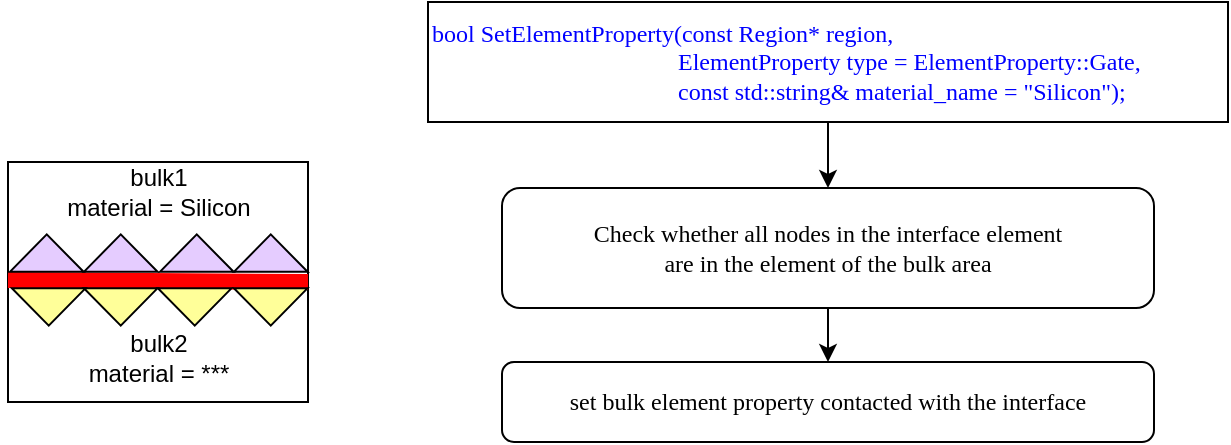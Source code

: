 <mxfile version="21.5.0" type="github">
  <diagram id="C5RBs43oDa-KdzZeNtuy" name="Page-1">
    <mxGraphModel dx="953" dy="610" grid="1" gridSize="10" guides="1" tooltips="1" connect="1" arrows="1" fold="1" page="1" pageScale="1" pageWidth="827" pageHeight="1169" math="0" shadow="0">
      <root>
        <mxCell id="WIyWlLk6GJQsqaUBKTNV-0" />
        <mxCell id="WIyWlLk6GJQsqaUBKTNV-1" parent="WIyWlLk6GJQsqaUBKTNV-0" />
        <mxCell id="P9gNGTVGthprN8klh9DY-0" value="" style="rounded=0;whiteSpace=wrap;html=1;" parent="WIyWlLk6GJQsqaUBKTNV-1" vertex="1">
          <mxGeometry x="110" y="100" width="150" height="60" as="geometry" />
        </mxCell>
        <mxCell id="P9gNGTVGthprN8klh9DY-1" value="" style="rounded=0;whiteSpace=wrap;html=1;" parent="WIyWlLk6GJQsqaUBKTNV-1" vertex="1">
          <mxGeometry x="110" y="160" width="150" height="60" as="geometry" />
        </mxCell>
        <mxCell id="P9gNGTVGthprN8klh9DY-3" value="" style="endArrow=none;html=1;rounded=0;strokeColor=#FF0000;jumpSize=20;strokeWidth=8;entryX=1;entryY=1;entryDx=0;entryDy=0;" parent="WIyWlLk6GJQsqaUBKTNV-1" target="P9gNGTVGthprN8klh9DY-0" edge="1">
          <mxGeometry width="50" height="50" relative="1" as="geometry">
            <mxPoint x="110" y="159" as="sourcePoint" />
            <mxPoint x="230" y="159" as="targetPoint" />
          </mxGeometry>
        </mxCell>
        <mxCell id="P9gNGTVGthprN8klh9DY-4" value="" style="triangle;whiteSpace=wrap;html=1;rotation=-90;fillColor=#E5CCFF;" parent="WIyWlLk6GJQsqaUBKTNV-1" vertex="1">
          <mxGeometry x="120" y="127.12" width="18.75" height="36.88" as="geometry" />
        </mxCell>
        <mxCell id="P9gNGTVGthprN8klh9DY-7" value="" style="triangle;whiteSpace=wrap;html=1;rotation=-90;fillColor=#E5CCFF;" parent="WIyWlLk6GJQsqaUBKTNV-1" vertex="1">
          <mxGeometry x="157" y="127.12" width="18.75" height="36.88" as="geometry" />
        </mxCell>
        <mxCell id="P9gNGTVGthprN8klh9DY-8" value="" style="triangle;whiteSpace=wrap;html=1;rotation=-90;fillStyle=auto;fillColor=#E5CCFF;" parent="WIyWlLk6GJQsqaUBKTNV-1" vertex="1">
          <mxGeometry x="195" y="127.12" width="18.75" height="36.88" as="geometry" />
        </mxCell>
        <mxCell id="P9gNGTVGthprN8klh9DY-9" value="" style="triangle;whiteSpace=wrap;html=1;rotation=-90;fillColor=#E5CCFF;" parent="WIyWlLk6GJQsqaUBKTNV-1" vertex="1">
          <mxGeometry x="232" y="127.12" width="18.75" height="36.88" as="geometry" />
        </mxCell>
        <mxCell id="P9gNGTVGthprN8klh9DY-10" value="" style="triangle;whiteSpace=wrap;html=1;rotation=90;fillColor=#FFFF99;" parent="WIyWlLk6GJQsqaUBKTNV-1" vertex="1">
          <mxGeometry x="121" y="154" width="18.75" height="36.88" as="geometry" />
        </mxCell>
        <mxCell id="P9gNGTVGthprN8klh9DY-11" value="" style="triangle;whiteSpace=wrap;html=1;rotation=90;fillColor=#FFFF99;" parent="WIyWlLk6GJQsqaUBKTNV-1" vertex="1">
          <mxGeometry x="157" y="154" width="18.75" height="36.88" as="geometry" />
        </mxCell>
        <mxCell id="P9gNGTVGthprN8klh9DY-12" value="" style="triangle;whiteSpace=wrap;html=1;rotation=90;fillColor=#FFFF99;" parent="WIyWlLk6GJQsqaUBKTNV-1" vertex="1">
          <mxGeometry x="194" y="154" width="18.75" height="36.88" as="geometry" />
        </mxCell>
        <mxCell id="P9gNGTVGthprN8klh9DY-13" value="" style="triangle;whiteSpace=wrap;html=1;rotation=90;fillColor=#FFFF99;" parent="WIyWlLk6GJQsqaUBKTNV-1" vertex="1">
          <mxGeometry x="232" y="154" width="18.75" height="36.88" as="geometry" />
        </mxCell>
        <mxCell id="P9gNGTVGthprN8klh9DY-15" value="bulk1&lt;br&gt;&lt;span style=&quot;&quot;&gt; &lt;/span&gt;material = Silicon" style="text;strokeColor=none;align=center;fillColor=none;html=1;verticalAlign=middle;whiteSpace=wrap;rounded=0;" parent="WIyWlLk6GJQsqaUBKTNV-1" vertex="1">
          <mxGeometry x="113.5" y="100" width="143" height="30" as="geometry" />
        </mxCell>
        <mxCell id="P9gNGTVGthprN8klh9DY-17" value="bulk2&lt;br&gt;&lt;span style=&quot;&quot;&gt; &lt;/span&gt;material = ***" style="text;strokeColor=none;align=center;fillColor=none;html=1;verticalAlign=middle;whiteSpace=wrap;rounded=0;" parent="WIyWlLk6GJQsqaUBKTNV-1" vertex="1">
          <mxGeometry x="113.5" y="183" width="143" height="30" as="geometry" />
        </mxCell>
        <mxCell id="P9gNGTVGthprN8klh9DY-20" value="&lt;div style=&quot;border-color: var(--border-color);&quot;&gt;&lt;div style=&quot;border-color: var(--border-color);&quot;&gt;&lt;font color=&quot;#0000ff&quot; style=&quot;&quot; face=&quot;Times New Roman&quot;&gt;bool SetElementProperty(const Region* region,&amp;nbsp;&lt;/font&gt;&lt;/div&gt;&lt;div style=&quot;border-color: var(--border-color);&quot;&gt;&lt;font color=&quot;#0000ff&quot; face=&quot;Times New Roman&quot;&gt;&amp;nbsp; &amp;nbsp; &amp;nbsp; &amp;nbsp; &amp;nbsp; &amp;nbsp; &amp;nbsp; &amp;nbsp; &amp;nbsp; &amp;nbsp; &amp;nbsp; &amp;nbsp; &amp;nbsp; &amp;nbsp; &amp;nbsp; &amp;nbsp; &amp;nbsp; &amp;nbsp; &amp;nbsp; &amp;nbsp; &amp;nbsp;ElementProperty type = ElementProperty::Gate,&lt;/font&gt;&lt;/div&gt;&lt;div style=&quot;border-color: var(--border-color);&quot;&gt;&lt;font color=&quot;#0000ff&quot; style=&quot;&quot; face=&quot;Times New Roman&quot;&gt;&amp;nbsp; &amp;nbsp; &amp;nbsp; &amp;nbsp; &amp;nbsp; &amp;nbsp; &amp;nbsp; &amp;nbsp; &amp;nbsp; &amp;nbsp; &amp;nbsp; &amp;nbsp; &amp;nbsp; &amp;nbsp; &amp;nbsp; &amp;nbsp; &amp;nbsp; &amp;nbsp; &amp;nbsp; &amp;nbsp; &amp;nbsp;const std::string&amp;amp; material_name = &quot;Silicon&quot;);&lt;/font&gt;&lt;/div&gt;&lt;/div&gt;" style="rounded=0;whiteSpace=wrap;html=1;align=left;" parent="WIyWlLk6GJQsqaUBKTNV-1" vertex="1">
          <mxGeometry x="320" y="20" width="400" height="60" as="geometry" />
        </mxCell>
        <mxCell id="P9gNGTVGthprN8klh9DY-22" value="&lt;font face=&quot;Times New Roman&quot;&gt;Check whether all nodes in the interface element &lt;br&gt;are in the element of the bulk area&lt;/font&gt;" style="rounded=1;whiteSpace=wrap;html=1;" parent="WIyWlLk6GJQsqaUBKTNV-1" vertex="1">
          <mxGeometry x="357" y="113" width="326" height="60" as="geometry" />
        </mxCell>
        <mxCell id="P9gNGTVGthprN8klh9DY-23" value="&lt;font face=&quot;Times New Roman&quot;&gt;set bulk element property&amp;nbsp;contacted with the interface&lt;/font&gt;" style="rounded=1;whiteSpace=wrap;html=1;" parent="WIyWlLk6GJQsqaUBKTNV-1" vertex="1">
          <mxGeometry x="357" y="200" width="326" height="40" as="geometry" />
        </mxCell>
        <mxCell id="P9gNGTVGthprN8klh9DY-24" value="" style="endArrow=classic;html=1;rounded=0;exitX=0.5;exitY=1;exitDx=0;exitDy=0;entryX=0.5;entryY=0;entryDx=0;entryDy=0;" parent="WIyWlLk6GJQsqaUBKTNV-1" source="P9gNGTVGthprN8klh9DY-20" target="P9gNGTVGthprN8klh9DY-22" edge="1">
          <mxGeometry width="50" height="50" relative="1" as="geometry">
            <mxPoint x="330" y="340" as="sourcePoint" />
            <mxPoint x="380" y="290" as="targetPoint" />
          </mxGeometry>
        </mxCell>
        <mxCell id="P9gNGTVGthprN8klh9DY-25" value="" style="endArrow=classic;html=1;rounded=0;exitX=0.5;exitY=1;exitDx=0;exitDy=0;" parent="WIyWlLk6GJQsqaUBKTNV-1" source="P9gNGTVGthprN8klh9DY-22" target="P9gNGTVGthprN8klh9DY-23" edge="1">
          <mxGeometry width="50" height="50" relative="1" as="geometry">
            <mxPoint x="512.66" y="290" as="sourcePoint" />
            <mxPoint x="512.66" y="324" as="targetPoint" />
          </mxGeometry>
        </mxCell>
      </root>
    </mxGraphModel>
  </diagram>
</mxfile>
